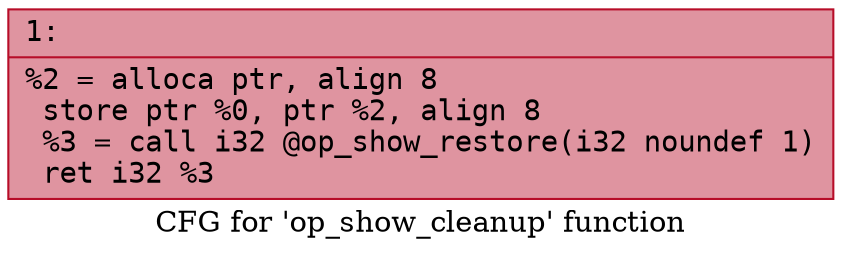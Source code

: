 digraph "CFG for 'op_show_cleanup' function" {
	label="CFG for 'op_show_cleanup' function";

	Node0x600003fb5450 [shape=record,color="#b70d28ff", style=filled, fillcolor="#b70d2870" fontname="Courier",label="{1:\l|  %2 = alloca ptr, align 8\l  store ptr %0, ptr %2, align 8\l  %3 = call i32 @op_show_restore(i32 noundef 1)\l  ret i32 %3\l}"];
}
